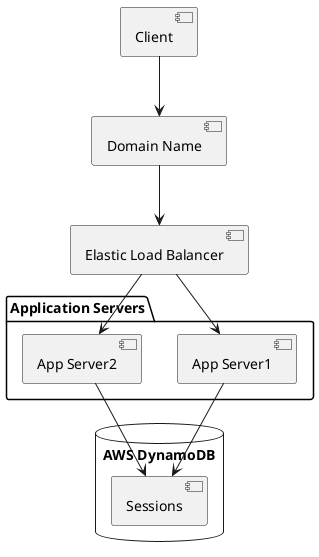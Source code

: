 @startuml

[Client]

[Domain Name]

[Elastic Load Balancer]

package "Application Servers" {
	[App Server1]
	[App Server2]
}

database "AWS DynamoDB" {
	[Sessions]
}


[Client] --> [Domain Name]
[Domain Name] --> [Elastic Load Balancer]
[Elastic Load Balancer] --> [App Server1]
[Elastic Load Balancer] --> [App Server2]

[App Server1] --> [Sessions]
[App Server2] --> [Sessions]

@enduml